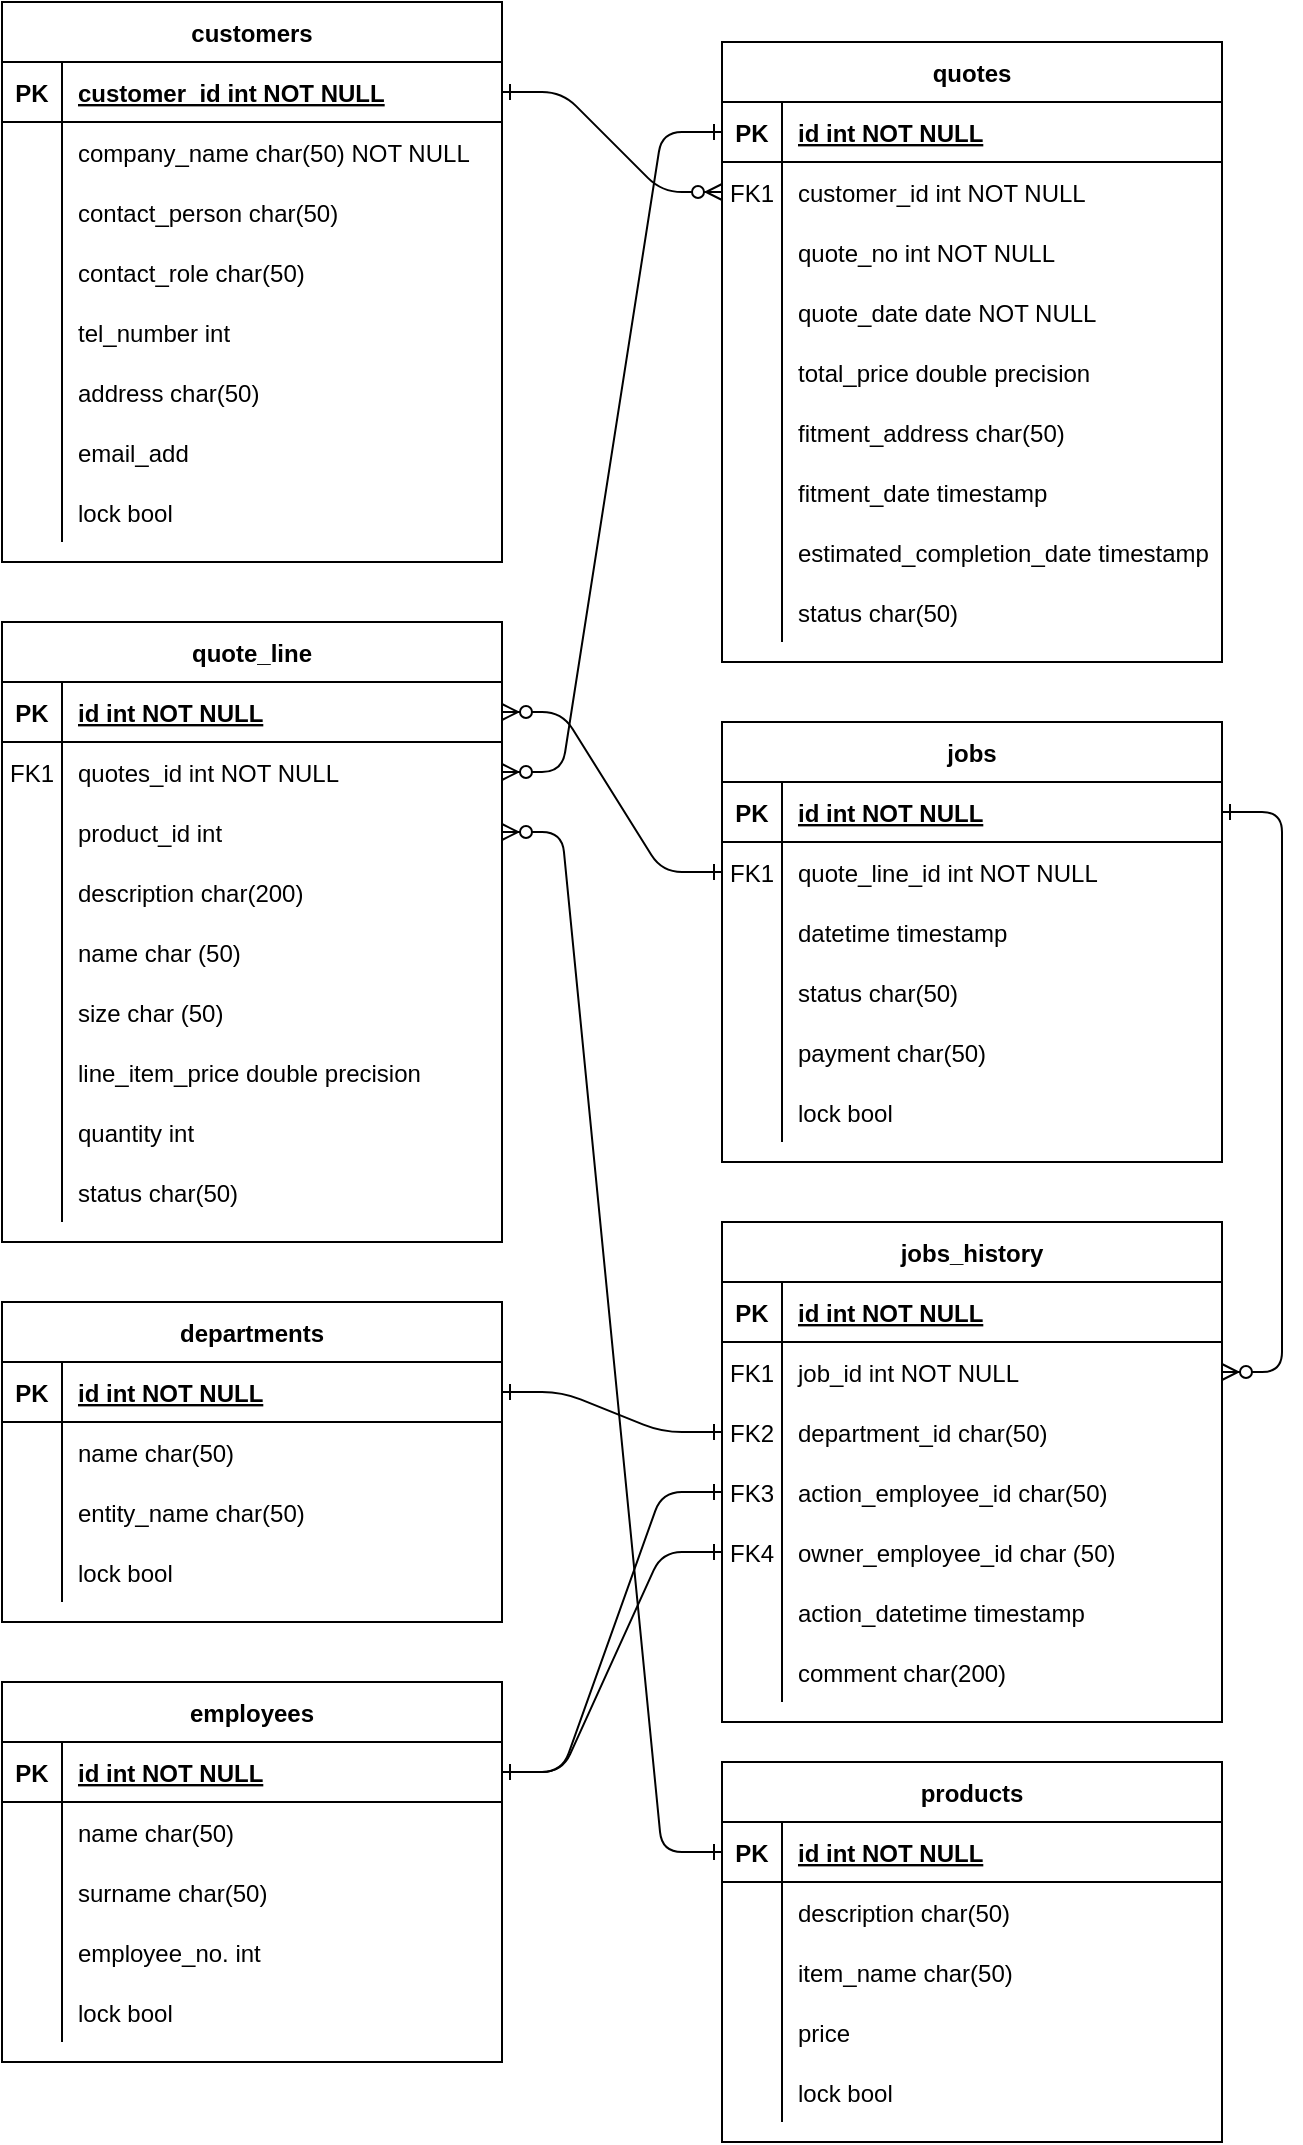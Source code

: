 <mxfile version="20.8.16" type="device"><diagram id="R2lEEEUBdFMjLlhIrx00" name="Page-1"><mxGraphModel dx="1098" dy="640" grid="1" gridSize="10" guides="1" tooltips="1" connect="1" arrows="1" fold="1" page="1" pageScale="1" pageWidth="850" pageHeight="1100" math="0" shadow="0" extFonts="Permanent Marker^https://fonts.googleapis.com/css?family=Permanent+Marker"><root><mxCell id="0"/><mxCell id="1" parent="0"/><mxCell id="C-vyLk0tnHw3VtMMgP7b-1" value="" style="edgeStyle=entityRelationEdgeStyle;endArrow=ERzeroToMany;startArrow=ERone;endFill=1;startFill=0;" parent="1" source="C-vyLk0tnHw3VtMMgP7b-24" target="C-vyLk0tnHw3VtMMgP7b-6" edge="1"><mxGeometry width="100" height="100" relative="1" as="geometry"><mxPoint x="340" y="720" as="sourcePoint"/><mxPoint x="440" y="620" as="targetPoint"/></mxGeometry></mxCell><mxCell id="C-vyLk0tnHw3VtMMgP7b-12" value="" style="edgeStyle=entityRelationEdgeStyle;endArrow=ERzeroToMany;startArrow=ERone;endFill=1;startFill=0;" parent="1" source="C-vyLk0tnHw3VtMMgP7b-3" target="C-vyLk0tnHw3VtMMgP7b-17" edge="1"><mxGeometry width="100" height="100" relative="1" as="geometry"><mxPoint x="400" y="180" as="sourcePoint"/><mxPoint x="460" y="205" as="targetPoint"/></mxGeometry></mxCell><mxCell id="C-vyLk0tnHw3VtMMgP7b-2" value="quotes" style="shape=table;startSize=30;container=1;collapsible=1;childLayout=tableLayout;fixedRows=1;rowLines=0;fontStyle=1;align=center;resizeLast=1;" parent="1" vertex="1"><mxGeometry x="400" y="40" width="250" height="310" as="geometry"/></mxCell><mxCell id="C-vyLk0tnHw3VtMMgP7b-3" value="" style="shape=partialRectangle;collapsible=0;dropTarget=0;pointerEvents=0;fillColor=none;points=[[0,0.5],[1,0.5]];portConstraint=eastwest;top=0;left=0;right=0;bottom=1;" parent="C-vyLk0tnHw3VtMMgP7b-2" vertex="1"><mxGeometry y="30" width="250" height="30" as="geometry"/></mxCell><mxCell id="C-vyLk0tnHw3VtMMgP7b-4" value="PK" style="shape=partialRectangle;overflow=hidden;connectable=0;fillColor=none;top=0;left=0;bottom=0;right=0;fontStyle=1;" parent="C-vyLk0tnHw3VtMMgP7b-3" vertex="1"><mxGeometry width="30" height="30" as="geometry"><mxRectangle width="30" height="30" as="alternateBounds"/></mxGeometry></mxCell><mxCell id="C-vyLk0tnHw3VtMMgP7b-5" value="id int NOT NULL " style="shape=partialRectangle;overflow=hidden;connectable=0;fillColor=none;top=0;left=0;bottom=0;right=0;align=left;spacingLeft=6;fontStyle=5;" parent="C-vyLk0tnHw3VtMMgP7b-3" vertex="1"><mxGeometry x="30" width="220" height="30" as="geometry"><mxRectangle width="220" height="30" as="alternateBounds"/></mxGeometry></mxCell><mxCell id="C-vyLk0tnHw3VtMMgP7b-6" value="" style="shape=partialRectangle;collapsible=0;dropTarget=0;pointerEvents=0;fillColor=none;points=[[0,0.5],[1,0.5]];portConstraint=eastwest;top=0;left=0;right=0;bottom=0;" parent="C-vyLk0tnHw3VtMMgP7b-2" vertex="1"><mxGeometry y="60" width="250" height="30" as="geometry"/></mxCell><mxCell id="C-vyLk0tnHw3VtMMgP7b-7" value="FK1" style="shape=partialRectangle;overflow=hidden;connectable=0;fillColor=none;top=0;left=0;bottom=0;right=0;" parent="C-vyLk0tnHw3VtMMgP7b-6" vertex="1"><mxGeometry width="30" height="30" as="geometry"><mxRectangle width="30" height="30" as="alternateBounds"/></mxGeometry></mxCell><mxCell id="C-vyLk0tnHw3VtMMgP7b-8" value="customer_id int NOT NULL" style="shape=partialRectangle;overflow=hidden;connectable=0;fillColor=none;top=0;left=0;bottom=0;right=0;align=left;spacingLeft=6;" parent="C-vyLk0tnHw3VtMMgP7b-6" vertex="1"><mxGeometry x="30" width="220" height="30" as="geometry"><mxRectangle width="220" height="30" as="alternateBounds"/></mxGeometry></mxCell><mxCell id="jFoM1Kp_T9o5FJeB5pOE-1" style="shape=partialRectangle;collapsible=0;dropTarget=0;pointerEvents=0;fillColor=none;points=[[0,0.5],[1,0.5]];portConstraint=eastwest;top=0;left=0;right=0;bottom=0;" parent="C-vyLk0tnHw3VtMMgP7b-2" vertex="1"><mxGeometry y="90" width="250" height="30" as="geometry"/></mxCell><mxCell id="jFoM1Kp_T9o5FJeB5pOE-2" style="shape=partialRectangle;overflow=hidden;connectable=0;fillColor=none;top=0;left=0;bottom=0;right=0;" parent="jFoM1Kp_T9o5FJeB5pOE-1" vertex="1"><mxGeometry width="30" height="30" as="geometry"><mxRectangle width="30" height="30" as="alternateBounds"/></mxGeometry></mxCell><mxCell id="jFoM1Kp_T9o5FJeB5pOE-3" value="quote_no int NOT NULL" style="shape=partialRectangle;overflow=hidden;connectable=0;fillColor=none;top=0;left=0;bottom=0;right=0;align=left;spacingLeft=6;" parent="jFoM1Kp_T9o5FJeB5pOE-1" vertex="1"><mxGeometry x="30" width="220" height="30" as="geometry"><mxRectangle width="220" height="30" as="alternateBounds"/></mxGeometry></mxCell><mxCell id="C-vyLk0tnHw3VtMMgP7b-9" value="" style="shape=partialRectangle;collapsible=0;dropTarget=0;pointerEvents=0;fillColor=none;points=[[0,0.5],[1,0.5]];portConstraint=eastwest;top=0;left=0;right=0;bottom=0;" parent="C-vyLk0tnHw3VtMMgP7b-2" vertex="1"><mxGeometry y="120" width="250" height="30" as="geometry"/></mxCell><mxCell id="C-vyLk0tnHw3VtMMgP7b-10" value="" style="shape=partialRectangle;overflow=hidden;connectable=0;fillColor=none;top=0;left=0;bottom=0;right=0;" parent="C-vyLk0tnHw3VtMMgP7b-9" vertex="1"><mxGeometry width="30" height="30" as="geometry"><mxRectangle width="30" height="30" as="alternateBounds"/></mxGeometry></mxCell><mxCell id="C-vyLk0tnHw3VtMMgP7b-11" value="quote_date date NOT NULL" style="shape=partialRectangle;overflow=hidden;connectable=0;fillColor=none;top=0;left=0;bottom=0;right=0;align=left;spacingLeft=6;" parent="C-vyLk0tnHw3VtMMgP7b-9" vertex="1"><mxGeometry x="30" width="220" height="30" as="geometry"><mxRectangle width="220" height="30" as="alternateBounds"/></mxGeometry></mxCell><mxCell id="3TmfsBBcvM5YdhhJlk3C-30" style="shape=partialRectangle;collapsible=0;dropTarget=0;pointerEvents=0;fillColor=none;points=[[0,0.5],[1,0.5]];portConstraint=eastwest;top=0;left=0;right=0;bottom=0;" parent="C-vyLk0tnHw3VtMMgP7b-2" vertex="1"><mxGeometry y="150" width="250" height="30" as="geometry"/></mxCell><mxCell id="3TmfsBBcvM5YdhhJlk3C-31" style="shape=partialRectangle;overflow=hidden;connectable=0;fillColor=none;top=0;left=0;bottom=0;right=0;" parent="3TmfsBBcvM5YdhhJlk3C-30" vertex="1"><mxGeometry width="30" height="30" as="geometry"><mxRectangle width="30" height="30" as="alternateBounds"/></mxGeometry></mxCell><mxCell id="3TmfsBBcvM5YdhhJlk3C-32" value="total_price double precision" style="shape=partialRectangle;overflow=hidden;connectable=0;fillColor=none;top=0;left=0;bottom=0;right=0;align=left;spacingLeft=6;" parent="3TmfsBBcvM5YdhhJlk3C-30" vertex="1"><mxGeometry x="30" width="220" height="30" as="geometry"><mxRectangle width="220" height="30" as="alternateBounds"/></mxGeometry></mxCell><mxCell id="FB1OPEg1ZuD9AnKeBbba-17" style="shape=partialRectangle;collapsible=0;dropTarget=0;pointerEvents=0;fillColor=none;points=[[0,0.5],[1,0.5]];portConstraint=eastwest;top=0;left=0;right=0;bottom=0;" parent="C-vyLk0tnHw3VtMMgP7b-2" vertex="1"><mxGeometry y="180" width="250" height="30" as="geometry"/></mxCell><mxCell id="FB1OPEg1ZuD9AnKeBbba-18" style="shape=partialRectangle;overflow=hidden;connectable=0;fillColor=none;top=0;left=0;bottom=0;right=0;" parent="FB1OPEg1ZuD9AnKeBbba-17" vertex="1"><mxGeometry width="30" height="30" as="geometry"><mxRectangle width="30" height="30" as="alternateBounds"/></mxGeometry></mxCell><mxCell id="FB1OPEg1ZuD9AnKeBbba-19" value="fitment_address char(50)" style="shape=partialRectangle;overflow=hidden;connectable=0;fillColor=none;top=0;left=0;bottom=0;right=0;align=left;spacingLeft=6;" parent="FB1OPEg1ZuD9AnKeBbba-17" vertex="1"><mxGeometry x="30" width="220" height="30" as="geometry"><mxRectangle width="220" height="30" as="alternateBounds"/></mxGeometry></mxCell><mxCell id="7Ay6dKPP_uWzEnjEHkC3-14" style="shape=partialRectangle;collapsible=0;dropTarget=0;pointerEvents=0;fillColor=none;points=[[0,0.5],[1,0.5]];portConstraint=eastwest;top=0;left=0;right=0;bottom=0;" vertex="1" parent="C-vyLk0tnHw3VtMMgP7b-2"><mxGeometry y="210" width="250" height="30" as="geometry"/></mxCell><mxCell id="7Ay6dKPP_uWzEnjEHkC3-15" style="shape=partialRectangle;overflow=hidden;connectable=0;fillColor=none;top=0;left=0;bottom=0;right=0;" vertex="1" parent="7Ay6dKPP_uWzEnjEHkC3-14"><mxGeometry width="30" height="30" as="geometry"><mxRectangle width="30" height="30" as="alternateBounds"/></mxGeometry></mxCell><mxCell id="7Ay6dKPP_uWzEnjEHkC3-16" style="shape=partialRectangle;overflow=hidden;connectable=0;fillColor=none;top=0;left=0;bottom=0;right=0;align=left;spacingLeft=6;" vertex="1" parent="7Ay6dKPP_uWzEnjEHkC3-14"><mxGeometry x="30" width="220" height="30" as="geometry"><mxRectangle width="220" height="30" as="alternateBounds"/></mxGeometry></mxCell><mxCell id="FB1OPEg1ZuD9AnKeBbba-23" style="shape=partialRectangle;collapsible=0;dropTarget=0;pointerEvents=0;fillColor=none;points=[[0,0.5],[1,0.5]];portConstraint=eastwest;top=0;left=0;right=0;bottom=0;" parent="C-vyLk0tnHw3VtMMgP7b-2" vertex="1"><mxGeometry y="240" width="250" height="30" as="geometry"/></mxCell><mxCell id="FB1OPEg1ZuD9AnKeBbba-24" style="shape=partialRectangle;overflow=hidden;connectable=0;fillColor=none;top=0;left=0;bottom=0;right=0;" parent="FB1OPEg1ZuD9AnKeBbba-23" vertex="1"><mxGeometry width="30" height="30" as="geometry"><mxRectangle width="30" height="30" as="alternateBounds"/></mxGeometry></mxCell><mxCell id="FB1OPEg1ZuD9AnKeBbba-25" value="estimated_completion_date timestamp" style="shape=partialRectangle;overflow=hidden;connectable=0;fillColor=none;top=0;left=0;bottom=0;right=0;align=left;spacingLeft=6;" parent="FB1OPEg1ZuD9AnKeBbba-23" vertex="1"><mxGeometry x="30" width="220" height="30" as="geometry"><mxRectangle width="220" height="30" as="alternateBounds"/></mxGeometry></mxCell><mxCell id="3TmfsBBcvM5YdhhJlk3C-33" style="shape=partialRectangle;collapsible=0;dropTarget=0;pointerEvents=0;fillColor=none;points=[[0,0.5],[1,0.5]];portConstraint=eastwest;top=0;left=0;right=0;bottom=0;" parent="C-vyLk0tnHw3VtMMgP7b-2" vertex="1"><mxGeometry y="270" width="250" height="30" as="geometry"/></mxCell><mxCell id="3TmfsBBcvM5YdhhJlk3C-34" style="shape=partialRectangle;overflow=hidden;connectable=0;fillColor=none;top=0;left=0;bottom=0;right=0;" parent="3TmfsBBcvM5YdhhJlk3C-33" vertex="1"><mxGeometry width="30" height="30" as="geometry"><mxRectangle width="30" height="30" as="alternateBounds"/></mxGeometry></mxCell><mxCell id="3TmfsBBcvM5YdhhJlk3C-35" value="status char(50)" style="shape=partialRectangle;overflow=hidden;connectable=0;fillColor=none;top=0;left=0;bottom=0;right=0;align=left;spacingLeft=6;" parent="3TmfsBBcvM5YdhhJlk3C-33" vertex="1"><mxGeometry x="30" width="220" height="30" as="geometry"><mxRectangle width="220" height="30" as="alternateBounds"/></mxGeometry></mxCell><mxCell id="C-vyLk0tnHw3VtMMgP7b-13" value="quote_line" style="shape=table;startSize=30;container=1;collapsible=1;childLayout=tableLayout;fixedRows=1;rowLines=0;fontStyle=1;align=center;resizeLast=1;" parent="1" vertex="1"><mxGeometry x="40" y="330" width="250" height="310" as="geometry"/></mxCell><mxCell id="C-vyLk0tnHw3VtMMgP7b-14" value="" style="shape=partialRectangle;collapsible=0;dropTarget=0;pointerEvents=0;fillColor=none;points=[[0,0.5],[1,0.5]];portConstraint=eastwest;top=0;left=0;right=0;bottom=1;" parent="C-vyLk0tnHw3VtMMgP7b-13" vertex="1"><mxGeometry y="30" width="250" height="30" as="geometry"/></mxCell><mxCell id="C-vyLk0tnHw3VtMMgP7b-15" value="PK" style="shape=partialRectangle;overflow=hidden;connectable=0;fillColor=none;top=0;left=0;bottom=0;right=0;fontStyle=1;" parent="C-vyLk0tnHw3VtMMgP7b-14" vertex="1"><mxGeometry width="30" height="30" as="geometry"><mxRectangle width="30" height="30" as="alternateBounds"/></mxGeometry></mxCell><mxCell id="C-vyLk0tnHw3VtMMgP7b-16" value="id int NOT NULL " style="shape=partialRectangle;overflow=hidden;connectable=0;fillColor=none;top=0;left=0;bottom=0;right=0;align=left;spacingLeft=6;fontStyle=5;" parent="C-vyLk0tnHw3VtMMgP7b-14" vertex="1"><mxGeometry x="30" width="220" height="30" as="geometry"><mxRectangle width="220" height="30" as="alternateBounds"/></mxGeometry></mxCell><mxCell id="C-vyLk0tnHw3VtMMgP7b-17" value="" style="shape=partialRectangle;collapsible=0;dropTarget=0;pointerEvents=0;fillColor=none;points=[[0,0.5],[1,0.5]];portConstraint=eastwest;top=0;left=0;right=0;bottom=0;" parent="C-vyLk0tnHw3VtMMgP7b-13" vertex="1"><mxGeometry y="60" width="250" height="30" as="geometry"/></mxCell><mxCell id="C-vyLk0tnHw3VtMMgP7b-18" value="FK1" style="shape=partialRectangle;overflow=hidden;connectable=0;fillColor=none;top=0;left=0;bottom=0;right=0;" parent="C-vyLk0tnHw3VtMMgP7b-17" vertex="1"><mxGeometry width="30" height="30" as="geometry"><mxRectangle width="30" height="30" as="alternateBounds"/></mxGeometry></mxCell><mxCell id="C-vyLk0tnHw3VtMMgP7b-19" value="quotes_id int NOT NULL" style="shape=partialRectangle;overflow=hidden;connectable=0;fillColor=none;top=0;left=0;bottom=0;right=0;align=left;spacingLeft=6;" parent="C-vyLk0tnHw3VtMMgP7b-17" vertex="1"><mxGeometry x="30" width="220" height="30" as="geometry"><mxRectangle width="220" height="30" as="alternateBounds"/></mxGeometry></mxCell><mxCell id="FB1OPEg1ZuD9AnKeBbba-34" style="shape=partialRectangle;collapsible=0;dropTarget=0;pointerEvents=0;fillColor=none;points=[[0,0.5],[1,0.5]];portConstraint=eastwest;top=0;left=0;right=0;bottom=0;" parent="C-vyLk0tnHw3VtMMgP7b-13" vertex="1"><mxGeometry y="90" width="250" height="30" as="geometry"/></mxCell><mxCell id="FB1OPEg1ZuD9AnKeBbba-35" style="shape=partialRectangle;overflow=hidden;connectable=0;fillColor=none;top=0;left=0;bottom=0;right=0;" parent="FB1OPEg1ZuD9AnKeBbba-34" vertex="1"><mxGeometry width="30" height="30" as="geometry"><mxRectangle width="30" height="30" as="alternateBounds"/></mxGeometry></mxCell><mxCell id="FB1OPEg1ZuD9AnKeBbba-36" value="product_id int" style="shape=partialRectangle;overflow=hidden;connectable=0;fillColor=none;top=0;left=0;bottom=0;right=0;align=left;spacingLeft=6;" parent="FB1OPEg1ZuD9AnKeBbba-34" vertex="1"><mxGeometry x="30" width="220" height="30" as="geometry"><mxRectangle width="220" height="30" as="alternateBounds"/></mxGeometry></mxCell><mxCell id="C-vyLk0tnHw3VtMMgP7b-20" value="" style="shape=partialRectangle;collapsible=0;dropTarget=0;pointerEvents=0;fillColor=none;points=[[0,0.5],[1,0.5]];portConstraint=eastwest;top=0;left=0;right=0;bottom=0;" parent="C-vyLk0tnHw3VtMMgP7b-13" vertex="1"><mxGeometry y="120" width="250" height="30" as="geometry"/></mxCell><mxCell id="C-vyLk0tnHw3VtMMgP7b-21" value="" style="shape=partialRectangle;overflow=hidden;connectable=0;fillColor=none;top=0;left=0;bottom=0;right=0;" parent="C-vyLk0tnHw3VtMMgP7b-20" vertex="1"><mxGeometry width="30" height="30" as="geometry"><mxRectangle width="30" height="30" as="alternateBounds"/></mxGeometry></mxCell><mxCell id="C-vyLk0tnHw3VtMMgP7b-22" value="description char(200)" style="shape=partialRectangle;overflow=hidden;connectable=0;fillColor=none;top=0;left=0;bottom=0;right=0;align=left;spacingLeft=6;" parent="C-vyLk0tnHw3VtMMgP7b-20" vertex="1"><mxGeometry x="30" width="220" height="30" as="geometry"><mxRectangle width="220" height="30" as="alternateBounds"/></mxGeometry></mxCell><mxCell id="sXZGP4VxwCqQMfTTvOOL-1" style="shape=partialRectangle;collapsible=0;dropTarget=0;pointerEvents=0;fillColor=none;points=[[0,0.5],[1,0.5]];portConstraint=eastwest;top=0;left=0;right=0;bottom=0;" parent="C-vyLk0tnHw3VtMMgP7b-13" vertex="1"><mxGeometry y="150" width="250" height="30" as="geometry"/></mxCell><mxCell id="sXZGP4VxwCqQMfTTvOOL-2" style="shape=partialRectangle;overflow=hidden;connectable=0;fillColor=none;top=0;left=0;bottom=0;right=0;" parent="sXZGP4VxwCqQMfTTvOOL-1" vertex="1"><mxGeometry width="30" height="30" as="geometry"><mxRectangle width="30" height="30" as="alternateBounds"/></mxGeometry></mxCell><mxCell id="sXZGP4VxwCqQMfTTvOOL-3" value="name char (50)" style="shape=partialRectangle;overflow=hidden;connectable=0;fillColor=none;top=0;left=0;bottom=0;right=0;align=left;spacingLeft=6;" parent="sXZGP4VxwCqQMfTTvOOL-1" vertex="1"><mxGeometry x="30" width="220" height="30" as="geometry"><mxRectangle width="220" height="30" as="alternateBounds"/></mxGeometry></mxCell><mxCell id="sXZGP4VxwCqQMfTTvOOL-4" style="shape=partialRectangle;collapsible=0;dropTarget=0;pointerEvents=0;fillColor=none;points=[[0,0.5],[1,0.5]];portConstraint=eastwest;top=0;left=0;right=0;bottom=0;" parent="C-vyLk0tnHw3VtMMgP7b-13" vertex="1"><mxGeometry y="180" width="250" height="30" as="geometry"/></mxCell><mxCell id="sXZGP4VxwCqQMfTTvOOL-5" style="shape=partialRectangle;overflow=hidden;connectable=0;fillColor=none;top=0;left=0;bottom=0;right=0;" parent="sXZGP4VxwCqQMfTTvOOL-4" vertex="1"><mxGeometry width="30" height="30" as="geometry"><mxRectangle width="30" height="30" as="alternateBounds"/></mxGeometry></mxCell><mxCell id="sXZGP4VxwCqQMfTTvOOL-6" value="size char (50)" style="shape=partialRectangle;overflow=hidden;connectable=0;fillColor=none;top=0;left=0;bottom=0;right=0;align=left;spacingLeft=6;" parent="sXZGP4VxwCqQMfTTvOOL-4" vertex="1"><mxGeometry x="30" width="220" height="30" as="geometry"><mxRectangle width="220" height="30" as="alternateBounds"/></mxGeometry></mxCell><mxCell id="3TmfsBBcvM5YdhhJlk3C-36" style="shape=partialRectangle;collapsible=0;dropTarget=0;pointerEvents=0;fillColor=none;points=[[0,0.5],[1,0.5]];portConstraint=eastwest;top=0;left=0;right=0;bottom=0;" parent="C-vyLk0tnHw3VtMMgP7b-13" vertex="1"><mxGeometry y="210" width="250" height="30" as="geometry"/></mxCell><mxCell id="3TmfsBBcvM5YdhhJlk3C-37" style="shape=partialRectangle;overflow=hidden;connectable=0;fillColor=none;top=0;left=0;bottom=0;right=0;" parent="3TmfsBBcvM5YdhhJlk3C-36" vertex="1"><mxGeometry width="30" height="30" as="geometry"><mxRectangle width="30" height="30" as="alternateBounds"/></mxGeometry></mxCell><mxCell id="3TmfsBBcvM5YdhhJlk3C-38" value="line_item_price double precision" style="shape=partialRectangle;overflow=hidden;connectable=0;fillColor=none;top=0;left=0;bottom=0;right=0;align=left;spacingLeft=6;" parent="3TmfsBBcvM5YdhhJlk3C-36" vertex="1"><mxGeometry x="30" width="220" height="30" as="geometry"><mxRectangle width="220" height="30" as="alternateBounds"/></mxGeometry></mxCell><mxCell id="3TmfsBBcvM5YdhhJlk3C-39" style="shape=partialRectangle;collapsible=0;dropTarget=0;pointerEvents=0;fillColor=none;points=[[0,0.5],[1,0.5]];portConstraint=eastwest;top=0;left=0;right=0;bottom=0;" parent="C-vyLk0tnHw3VtMMgP7b-13" vertex="1"><mxGeometry y="240" width="250" height="30" as="geometry"/></mxCell><mxCell id="3TmfsBBcvM5YdhhJlk3C-40" style="shape=partialRectangle;overflow=hidden;connectable=0;fillColor=none;top=0;left=0;bottom=0;right=0;" parent="3TmfsBBcvM5YdhhJlk3C-39" vertex="1"><mxGeometry width="30" height="30" as="geometry"><mxRectangle width="30" height="30" as="alternateBounds"/></mxGeometry></mxCell><mxCell id="3TmfsBBcvM5YdhhJlk3C-41" value="quantity int" style="shape=partialRectangle;overflow=hidden;connectable=0;fillColor=none;top=0;left=0;bottom=0;right=0;align=left;spacingLeft=6;" parent="3TmfsBBcvM5YdhhJlk3C-39" vertex="1"><mxGeometry x="30" width="220" height="30" as="geometry"><mxRectangle width="220" height="30" as="alternateBounds"/></mxGeometry></mxCell><mxCell id="3TmfsBBcvM5YdhhJlk3C-42" style="shape=partialRectangle;collapsible=0;dropTarget=0;pointerEvents=0;fillColor=none;points=[[0,0.5],[1,0.5]];portConstraint=eastwest;top=0;left=0;right=0;bottom=0;" parent="C-vyLk0tnHw3VtMMgP7b-13" vertex="1"><mxGeometry y="270" width="250" height="30" as="geometry"/></mxCell><mxCell id="3TmfsBBcvM5YdhhJlk3C-43" style="shape=partialRectangle;overflow=hidden;connectable=0;fillColor=none;top=0;left=0;bottom=0;right=0;" parent="3TmfsBBcvM5YdhhJlk3C-42" vertex="1"><mxGeometry width="30" height="30" as="geometry"><mxRectangle width="30" height="30" as="alternateBounds"/></mxGeometry></mxCell><mxCell id="3TmfsBBcvM5YdhhJlk3C-44" value="status char(50)" style="shape=partialRectangle;overflow=hidden;connectable=0;fillColor=none;top=0;left=0;bottom=0;right=0;align=left;spacingLeft=6;" parent="3TmfsBBcvM5YdhhJlk3C-42" vertex="1"><mxGeometry x="30" width="220" height="30" as="geometry"><mxRectangle width="220" height="30" as="alternateBounds"/></mxGeometry></mxCell><mxCell id="C-vyLk0tnHw3VtMMgP7b-23" value="customers" style="shape=table;startSize=30;container=1;collapsible=1;childLayout=tableLayout;fixedRows=1;rowLines=0;fontStyle=1;align=center;resizeLast=1;" parent="1" vertex="1"><mxGeometry x="40" y="20" width="250" height="280" as="geometry"/></mxCell><mxCell id="C-vyLk0tnHw3VtMMgP7b-24" value="" style="shape=partialRectangle;collapsible=0;dropTarget=0;pointerEvents=0;fillColor=none;points=[[0,0.5],[1,0.5]];portConstraint=eastwest;top=0;left=0;right=0;bottom=1;" parent="C-vyLk0tnHw3VtMMgP7b-23" vertex="1"><mxGeometry y="30" width="250" height="30" as="geometry"/></mxCell><mxCell id="C-vyLk0tnHw3VtMMgP7b-25" value="PK" style="shape=partialRectangle;overflow=hidden;connectable=0;fillColor=none;top=0;left=0;bottom=0;right=0;fontStyle=1;" parent="C-vyLk0tnHw3VtMMgP7b-24" vertex="1"><mxGeometry width="30" height="30" as="geometry"><mxRectangle width="30" height="30" as="alternateBounds"/></mxGeometry></mxCell><mxCell id="C-vyLk0tnHw3VtMMgP7b-26" value="customer_id int NOT NULL " style="shape=partialRectangle;overflow=hidden;connectable=0;fillColor=none;top=0;left=0;bottom=0;right=0;align=left;spacingLeft=6;fontStyle=5;" parent="C-vyLk0tnHw3VtMMgP7b-24" vertex="1"><mxGeometry x="30" width="220" height="30" as="geometry"><mxRectangle width="220" height="30" as="alternateBounds"/></mxGeometry></mxCell><mxCell id="C-vyLk0tnHw3VtMMgP7b-27" value="" style="shape=partialRectangle;collapsible=0;dropTarget=0;pointerEvents=0;fillColor=none;points=[[0,0.5],[1,0.5]];portConstraint=eastwest;top=0;left=0;right=0;bottom=0;" parent="C-vyLk0tnHw3VtMMgP7b-23" vertex="1"><mxGeometry y="60" width="250" height="30" as="geometry"/></mxCell><mxCell id="C-vyLk0tnHw3VtMMgP7b-28" value="" style="shape=partialRectangle;overflow=hidden;connectable=0;fillColor=none;top=0;left=0;bottom=0;right=0;" parent="C-vyLk0tnHw3VtMMgP7b-27" vertex="1"><mxGeometry width="30" height="30" as="geometry"><mxRectangle width="30" height="30" as="alternateBounds"/></mxGeometry></mxCell><mxCell id="C-vyLk0tnHw3VtMMgP7b-29" value="company_name char(50) NOT NULL" style="shape=partialRectangle;overflow=hidden;connectable=0;fillColor=none;top=0;left=0;bottom=0;right=0;align=left;spacingLeft=6;" parent="C-vyLk0tnHw3VtMMgP7b-27" vertex="1"><mxGeometry x="30" width="220" height="30" as="geometry"><mxRectangle width="220" height="30" as="alternateBounds"/></mxGeometry></mxCell><mxCell id="7Ay6dKPP_uWzEnjEHkC3-1" style="shape=partialRectangle;collapsible=0;dropTarget=0;pointerEvents=0;fillColor=none;points=[[0,0.5],[1,0.5]];portConstraint=eastwest;top=0;left=0;right=0;bottom=0;" vertex="1" parent="C-vyLk0tnHw3VtMMgP7b-23"><mxGeometry y="90" width="250" height="30" as="geometry"/></mxCell><mxCell id="7Ay6dKPP_uWzEnjEHkC3-2" style="shape=partialRectangle;overflow=hidden;connectable=0;fillColor=none;top=0;left=0;bottom=0;right=0;" vertex="1" parent="7Ay6dKPP_uWzEnjEHkC3-1"><mxGeometry width="30" height="30" as="geometry"><mxRectangle width="30" height="30" as="alternateBounds"/></mxGeometry></mxCell><mxCell id="7Ay6dKPP_uWzEnjEHkC3-3" value="contact_person char(50)" style="shape=partialRectangle;overflow=hidden;connectable=0;fillColor=none;top=0;left=0;bottom=0;right=0;align=left;spacingLeft=6;" vertex="1" parent="7Ay6dKPP_uWzEnjEHkC3-1"><mxGeometry x="30" width="220" height="30" as="geometry"><mxRectangle width="220" height="30" as="alternateBounds"/></mxGeometry></mxCell><mxCell id="7Ay6dKPP_uWzEnjEHkC3-4" style="shape=partialRectangle;collapsible=0;dropTarget=0;pointerEvents=0;fillColor=none;points=[[0,0.5],[1,0.5]];portConstraint=eastwest;top=0;left=0;right=0;bottom=0;" vertex="1" parent="C-vyLk0tnHw3VtMMgP7b-23"><mxGeometry y="120" width="250" height="30" as="geometry"/></mxCell><mxCell id="7Ay6dKPP_uWzEnjEHkC3-5" style="shape=partialRectangle;overflow=hidden;connectable=0;fillColor=none;top=0;left=0;bottom=0;right=0;" vertex="1" parent="7Ay6dKPP_uWzEnjEHkC3-4"><mxGeometry width="30" height="30" as="geometry"><mxRectangle width="30" height="30" as="alternateBounds"/></mxGeometry></mxCell><mxCell id="7Ay6dKPP_uWzEnjEHkC3-6" value="contact_role char(50)" style="shape=partialRectangle;overflow=hidden;connectable=0;fillColor=none;top=0;left=0;bottom=0;right=0;align=left;spacingLeft=6;" vertex="1" parent="7Ay6dKPP_uWzEnjEHkC3-4"><mxGeometry x="30" width="220" height="30" as="geometry"><mxRectangle width="220" height="30" as="alternateBounds"/></mxGeometry></mxCell><mxCell id="3TmfsBBcvM5YdhhJlk3C-21" style="shape=partialRectangle;collapsible=0;dropTarget=0;pointerEvents=0;fillColor=none;points=[[0,0.5],[1,0.5]];portConstraint=eastwest;top=0;left=0;right=0;bottom=0;" parent="C-vyLk0tnHw3VtMMgP7b-23" vertex="1"><mxGeometry y="150" width="250" height="30" as="geometry"/></mxCell><mxCell id="3TmfsBBcvM5YdhhJlk3C-22" style="shape=partialRectangle;overflow=hidden;connectable=0;fillColor=none;top=0;left=0;bottom=0;right=0;" parent="3TmfsBBcvM5YdhhJlk3C-21" vertex="1"><mxGeometry width="30" height="30" as="geometry"><mxRectangle width="30" height="30" as="alternateBounds"/></mxGeometry></mxCell><mxCell id="3TmfsBBcvM5YdhhJlk3C-23" value="tel_number int " style="shape=partialRectangle;overflow=hidden;connectable=0;fillColor=none;top=0;left=0;bottom=0;right=0;align=left;spacingLeft=6;" parent="3TmfsBBcvM5YdhhJlk3C-21" vertex="1"><mxGeometry x="30" width="220" height="30" as="geometry"><mxRectangle width="220" height="30" as="alternateBounds"/></mxGeometry></mxCell><mxCell id="3TmfsBBcvM5YdhhJlk3C-24" style="shape=partialRectangle;collapsible=0;dropTarget=0;pointerEvents=0;fillColor=none;points=[[0,0.5],[1,0.5]];portConstraint=eastwest;top=0;left=0;right=0;bottom=0;" parent="C-vyLk0tnHw3VtMMgP7b-23" vertex="1"><mxGeometry y="180" width="250" height="30" as="geometry"/></mxCell><mxCell id="3TmfsBBcvM5YdhhJlk3C-25" style="shape=partialRectangle;overflow=hidden;connectable=0;fillColor=none;top=0;left=0;bottom=0;right=0;" parent="3TmfsBBcvM5YdhhJlk3C-24" vertex="1"><mxGeometry width="30" height="30" as="geometry"><mxRectangle width="30" height="30" as="alternateBounds"/></mxGeometry></mxCell><mxCell id="3TmfsBBcvM5YdhhJlk3C-26" value="address char(50)" style="shape=partialRectangle;overflow=hidden;connectable=0;fillColor=none;top=0;left=0;bottom=0;right=0;align=left;spacingLeft=6;" parent="3TmfsBBcvM5YdhhJlk3C-24" vertex="1"><mxGeometry x="30" width="220" height="30" as="geometry"><mxRectangle width="220" height="30" as="alternateBounds"/></mxGeometry></mxCell><mxCell id="3TmfsBBcvM5YdhhJlk3C-27" style="shape=partialRectangle;collapsible=0;dropTarget=0;pointerEvents=0;fillColor=none;points=[[0,0.5],[1,0.5]];portConstraint=eastwest;top=0;left=0;right=0;bottom=0;" parent="C-vyLk0tnHw3VtMMgP7b-23" vertex="1"><mxGeometry y="210" width="250" height="30" as="geometry"/></mxCell><mxCell id="3TmfsBBcvM5YdhhJlk3C-28" style="shape=partialRectangle;overflow=hidden;connectable=0;fillColor=none;top=0;left=0;bottom=0;right=0;" parent="3TmfsBBcvM5YdhhJlk3C-27" vertex="1"><mxGeometry width="30" height="30" as="geometry"><mxRectangle width="30" height="30" as="alternateBounds"/></mxGeometry></mxCell><mxCell id="3TmfsBBcvM5YdhhJlk3C-29" value="email_add" style="shape=partialRectangle;overflow=hidden;connectable=0;fillColor=none;top=0;left=0;bottom=0;right=0;align=left;spacingLeft=6;" parent="3TmfsBBcvM5YdhhJlk3C-27" vertex="1"><mxGeometry x="30" width="220" height="30" as="geometry"><mxRectangle width="220" height="30" as="alternateBounds"/></mxGeometry></mxCell><mxCell id="1XkcZois5Ievd6IAJ_b_-1" style="shape=partialRectangle;collapsible=0;dropTarget=0;pointerEvents=0;fillColor=none;points=[[0,0.5],[1,0.5]];portConstraint=eastwest;top=0;left=0;right=0;bottom=0;" parent="C-vyLk0tnHw3VtMMgP7b-23" vertex="1"><mxGeometry y="240" width="250" height="30" as="geometry"/></mxCell><mxCell id="1XkcZois5Ievd6IAJ_b_-2" style="shape=partialRectangle;overflow=hidden;connectable=0;fillColor=none;top=0;left=0;bottom=0;right=0;" parent="1XkcZois5Ievd6IAJ_b_-1" vertex="1"><mxGeometry width="30" height="30" as="geometry"><mxRectangle width="30" height="30" as="alternateBounds"/></mxGeometry></mxCell><mxCell id="1XkcZois5Ievd6IAJ_b_-3" value="lock bool" style="shape=partialRectangle;overflow=hidden;connectable=0;fillColor=none;top=0;left=0;bottom=0;right=0;align=left;spacingLeft=6;" parent="1XkcZois5Ievd6IAJ_b_-1" vertex="1"><mxGeometry x="30" width="220" height="30" as="geometry"><mxRectangle width="220" height="30" as="alternateBounds"/></mxGeometry></mxCell><mxCell id="3TmfsBBcvM5YdhhJlk3C-1" value="jobs" style="shape=table;startSize=30;container=1;collapsible=1;childLayout=tableLayout;fixedRows=1;rowLines=0;fontStyle=1;align=center;resizeLast=1;" parent="1" vertex="1"><mxGeometry x="400" y="380" width="250" height="220" as="geometry"/></mxCell><mxCell id="3TmfsBBcvM5YdhhJlk3C-2" value="" style="shape=partialRectangle;collapsible=0;dropTarget=0;pointerEvents=0;fillColor=none;points=[[0,0.5],[1,0.5]];portConstraint=eastwest;top=0;left=0;right=0;bottom=1;" parent="3TmfsBBcvM5YdhhJlk3C-1" vertex="1"><mxGeometry y="30" width="250" height="30" as="geometry"/></mxCell><mxCell id="3TmfsBBcvM5YdhhJlk3C-3" value="PK" style="shape=partialRectangle;overflow=hidden;connectable=0;fillColor=none;top=0;left=0;bottom=0;right=0;fontStyle=1;" parent="3TmfsBBcvM5YdhhJlk3C-2" vertex="1"><mxGeometry width="30" height="30" as="geometry"><mxRectangle width="30" height="30" as="alternateBounds"/></mxGeometry></mxCell><mxCell id="3TmfsBBcvM5YdhhJlk3C-4" value="id int NOT NULL " style="shape=partialRectangle;overflow=hidden;connectable=0;fillColor=none;top=0;left=0;bottom=0;right=0;align=left;spacingLeft=6;fontStyle=5;" parent="3TmfsBBcvM5YdhhJlk3C-2" vertex="1"><mxGeometry x="30" width="220" height="30" as="geometry"><mxRectangle width="220" height="30" as="alternateBounds"/></mxGeometry></mxCell><mxCell id="3TmfsBBcvM5YdhhJlk3C-5" value="" style="shape=partialRectangle;collapsible=0;dropTarget=0;pointerEvents=0;fillColor=none;points=[[0,0.5],[1,0.5]];portConstraint=eastwest;top=0;left=0;right=0;bottom=0;" parent="3TmfsBBcvM5YdhhJlk3C-1" vertex="1"><mxGeometry y="60" width="250" height="30" as="geometry"/></mxCell><mxCell id="3TmfsBBcvM5YdhhJlk3C-6" value="FK1" style="shape=partialRectangle;overflow=hidden;connectable=0;fillColor=none;top=0;left=0;bottom=0;right=0;" parent="3TmfsBBcvM5YdhhJlk3C-5" vertex="1"><mxGeometry width="30" height="30" as="geometry"><mxRectangle width="30" height="30" as="alternateBounds"/></mxGeometry></mxCell><mxCell id="3TmfsBBcvM5YdhhJlk3C-7" value="quote_line_id int NOT NULL" style="shape=partialRectangle;overflow=hidden;connectable=0;fillColor=none;top=0;left=0;bottom=0;right=0;align=left;spacingLeft=6;" parent="3TmfsBBcvM5YdhhJlk3C-5" vertex="1"><mxGeometry x="30" width="220" height="30" as="geometry"><mxRectangle width="220" height="30" as="alternateBounds"/></mxGeometry></mxCell><mxCell id="3TmfsBBcvM5YdhhJlk3C-46" style="shape=partialRectangle;collapsible=0;dropTarget=0;pointerEvents=0;fillColor=none;points=[[0,0.5],[1,0.5]];portConstraint=eastwest;top=0;left=0;right=0;bottom=0;" parent="3TmfsBBcvM5YdhhJlk3C-1" vertex="1"><mxGeometry y="90" width="250" height="30" as="geometry"/></mxCell><mxCell id="3TmfsBBcvM5YdhhJlk3C-47" value="" style="shape=partialRectangle;overflow=hidden;connectable=0;fillColor=none;top=0;left=0;bottom=0;right=0;" parent="3TmfsBBcvM5YdhhJlk3C-46" vertex="1"><mxGeometry width="30" height="30" as="geometry"><mxRectangle width="30" height="30" as="alternateBounds"/></mxGeometry></mxCell><mxCell id="3TmfsBBcvM5YdhhJlk3C-48" value="datetime timestamp" style="shape=partialRectangle;overflow=hidden;connectable=0;fillColor=none;top=0;left=0;bottom=0;right=0;align=left;spacingLeft=6;" parent="3TmfsBBcvM5YdhhJlk3C-46" vertex="1"><mxGeometry x="30" width="220" height="30" as="geometry"><mxRectangle width="220" height="30" as="alternateBounds"/></mxGeometry></mxCell><mxCell id="3TmfsBBcvM5YdhhJlk3C-8" value="" style="shape=partialRectangle;collapsible=0;dropTarget=0;pointerEvents=0;fillColor=none;points=[[0,0.5],[1,0.5]];portConstraint=eastwest;top=0;left=0;right=0;bottom=0;" parent="3TmfsBBcvM5YdhhJlk3C-1" vertex="1"><mxGeometry y="120" width="250" height="30" as="geometry"/></mxCell><mxCell id="3TmfsBBcvM5YdhhJlk3C-9" value="" style="shape=partialRectangle;overflow=hidden;connectable=0;fillColor=none;top=0;left=0;bottom=0;right=0;" parent="3TmfsBBcvM5YdhhJlk3C-8" vertex="1"><mxGeometry width="30" height="30" as="geometry"><mxRectangle width="30" height="30" as="alternateBounds"/></mxGeometry></mxCell><mxCell id="3TmfsBBcvM5YdhhJlk3C-10" value="status char(50)" style="shape=partialRectangle;overflow=hidden;connectable=0;fillColor=none;top=0;left=0;bottom=0;right=0;align=left;spacingLeft=6;" parent="3TmfsBBcvM5YdhhJlk3C-8" vertex="1"><mxGeometry x="30" width="220" height="30" as="geometry"><mxRectangle width="220" height="30" as="alternateBounds"/></mxGeometry></mxCell><mxCell id="FB1OPEg1ZuD9AnKeBbba-31" style="shape=partialRectangle;collapsible=0;dropTarget=0;pointerEvents=0;fillColor=none;points=[[0,0.5],[1,0.5]];portConstraint=eastwest;top=0;left=0;right=0;bottom=0;" parent="3TmfsBBcvM5YdhhJlk3C-1" vertex="1"><mxGeometry y="150" width="250" height="30" as="geometry"/></mxCell><mxCell id="FB1OPEg1ZuD9AnKeBbba-32" style="shape=partialRectangle;overflow=hidden;connectable=0;fillColor=none;top=0;left=0;bottom=0;right=0;" parent="FB1OPEg1ZuD9AnKeBbba-31" vertex="1"><mxGeometry width="30" height="30" as="geometry"><mxRectangle width="30" height="30" as="alternateBounds"/></mxGeometry></mxCell><mxCell id="FB1OPEg1ZuD9AnKeBbba-33" value="payment char(50)" style="shape=partialRectangle;overflow=hidden;connectable=0;fillColor=none;top=0;left=0;bottom=0;right=0;align=left;spacingLeft=6;" parent="FB1OPEg1ZuD9AnKeBbba-31" vertex="1"><mxGeometry x="30" width="220" height="30" as="geometry"><mxRectangle width="220" height="30" as="alternateBounds"/></mxGeometry></mxCell><mxCell id="r1KeSTIXt58xLECUnFlx-1" style="shape=partialRectangle;collapsible=0;dropTarget=0;pointerEvents=0;fillColor=none;points=[[0,0.5],[1,0.5]];portConstraint=eastwest;top=0;left=0;right=0;bottom=0;" parent="3TmfsBBcvM5YdhhJlk3C-1" vertex="1"><mxGeometry y="180" width="250" height="30" as="geometry"/></mxCell><mxCell id="r1KeSTIXt58xLECUnFlx-2" style="shape=partialRectangle;overflow=hidden;connectable=0;fillColor=none;top=0;left=0;bottom=0;right=0;" parent="r1KeSTIXt58xLECUnFlx-1" vertex="1"><mxGeometry width="30" height="30" as="geometry"><mxRectangle width="30" height="30" as="alternateBounds"/></mxGeometry></mxCell><mxCell id="r1KeSTIXt58xLECUnFlx-3" value="lock bool" style="shape=partialRectangle;overflow=hidden;connectable=0;fillColor=none;top=0;left=0;bottom=0;right=0;align=left;spacingLeft=6;" parent="r1KeSTIXt58xLECUnFlx-1" vertex="1"><mxGeometry x="30" width="220" height="30" as="geometry"><mxRectangle width="220" height="30" as="alternateBounds"/></mxGeometry></mxCell><mxCell id="3TmfsBBcvM5YdhhJlk3C-11" value="employees" style="shape=table;startSize=30;container=1;collapsible=1;childLayout=tableLayout;fixedRows=1;rowLines=0;fontStyle=1;align=center;resizeLast=1;" parent="1" vertex="1"><mxGeometry x="40" y="860" width="250" height="190" as="geometry"/></mxCell><mxCell id="3TmfsBBcvM5YdhhJlk3C-12" value="" style="shape=partialRectangle;collapsible=0;dropTarget=0;pointerEvents=0;fillColor=none;points=[[0,0.5],[1,0.5]];portConstraint=eastwest;top=0;left=0;right=0;bottom=1;" parent="3TmfsBBcvM5YdhhJlk3C-11" vertex="1"><mxGeometry y="30" width="250" height="30" as="geometry"/></mxCell><mxCell id="3TmfsBBcvM5YdhhJlk3C-13" value="PK" style="shape=partialRectangle;overflow=hidden;connectable=0;fillColor=none;top=0;left=0;bottom=0;right=0;fontStyle=1;" parent="3TmfsBBcvM5YdhhJlk3C-12" vertex="1"><mxGeometry width="30" height="30" as="geometry"><mxRectangle width="30" height="30" as="alternateBounds"/></mxGeometry></mxCell><mxCell id="3TmfsBBcvM5YdhhJlk3C-14" value="id int NOT NULL " style="shape=partialRectangle;overflow=hidden;connectable=0;fillColor=none;top=0;left=0;bottom=0;right=0;align=left;spacingLeft=6;fontStyle=5;" parent="3TmfsBBcvM5YdhhJlk3C-12" vertex="1"><mxGeometry x="30" width="220" height="30" as="geometry"><mxRectangle width="220" height="30" as="alternateBounds"/></mxGeometry></mxCell><mxCell id="3TmfsBBcvM5YdhhJlk3C-15" value="" style="shape=partialRectangle;collapsible=0;dropTarget=0;pointerEvents=0;fillColor=none;points=[[0,0.5],[1,0.5]];portConstraint=eastwest;top=0;left=0;right=0;bottom=0;" parent="3TmfsBBcvM5YdhhJlk3C-11" vertex="1"><mxGeometry y="60" width="250" height="30" as="geometry"/></mxCell><mxCell id="3TmfsBBcvM5YdhhJlk3C-16" value="" style="shape=partialRectangle;overflow=hidden;connectable=0;fillColor=none;top=0;left=0;bottom=0;right=0;" parent="3TmfsBBcvM5YdhhJlk3C-15" vertex="1"><mxGeometry width="30" height="30" as="geometry"><mxRectangle width="30" height="30" as="alternateBounds"/></mxGeometry></mxCell><mxCell id="3TmfsBBcvM5YdhhJlk3C-17" value="name char(50)" style="shape=partialRectangle;overflow=hidden;connectable=0;fillColor=none;top=0;left=0;bottom=0;right=0;align=left;spacingLeft=6;" parent="3TmfsBBcvM5YdhhJlk3C-15" vertex="1"><mxGeometry x="30" width="220" height="30" as="geometry"><mxRectangle width="220" height="30" as="alternateBounds"/></mxGeometry></mxCell><mxCell id="TLNg2DmO8_JcaaBGRCVR-23" style="shape=partialRectangle;collapsible=0;dropTarget=0;pointerEvents=0;fillColor=none;points=[[0,0.5],[1,0.5]];portConstraint=eastwest;top=0;left=0;right=0;bottom=0;" parent="3TmfsBBcvM5YdhhJlk3C-11" vertex="1"><mxGeometry y="90" width="250" height="30" as="geometry"/></mxCell><mxCell id="TLNg2DmO8_JcaaBGRCVR-24" style="shape=partialRectangle;overflow=hidden;connectable=0;fillColor=none;top=0;left=0;bottom=0;right=0;" parent="TLNg2DmO8_JcaaBGRCVR-23" vertex="1"><mxGeometry width="30" height="30" as="geometry"><mxRectangle width="30" height="30" as="alternateBounds"/></mxGeometry></mxCell><mxCell id="TLNg2DmO8_JcaaBGRCVR-25" value="surname char(50)" style="shape=partialRectangle;overflow=hidden;connectable=0;fillColor=none;top=0;left=0;bottom=0;right=0;align=left;spacingLeft=6;" parent="TLNg2DmO8_JcaaBGRCVR-23" vertex="1"><mxGeometry x="30" width="220" height="30" as="geometry"><mxRectangle width="220" height="30" as="alternateBounds"/></mxGeometry></mxCell><mxCell id="3TmfsBBcvM5YdhhJlk3C-18" value="" style="shape=partialRectangle;collapsible=0;dropTarget=0;pointerEvents=0;fillColor=none;points=[[0,0.5],[1,0.5]];portConstraint=eastwest;top=0;left=0;right=0;bottom=0;" parent="3TmfsBBcvM5YdhhJlk3C-11" vertex="1"><mxGeometry y="120" width="250" height="30" as="geometry"/></mxCell><mxCell id="3TmfsBBcvM5YdhhJlk3C-19" value="" style="shape=partialRectangle;overflow=hidden;connectable=0;fillColor=none;top=0;left=0;bottom=0;right=0;" parent="3TmfsBBcvM5YdhhJlk3C-18" vertex="1"><mxGeometry width="30" height="30" as="geometry"><mxRectangle width="30" height="30" as="alternateBounds"/></mxGeometry></mxCell><mxCell id="3TmfsBBcvM5YdhhJlk3C-20" value="employee_no. int" style="shape=partialRectangle;overflow=hidden;connectable=0;fillColor=none;top=0;left=0;bottom=0;right=0;align=left;spacingLeft=6;" parent="3TmfsBBcvM5YdhhJlk3C-18" vertex="1"><mxGeometry x="30" width="220" height="30" as="geometry"><mxRectangle width="220" height="30" as="alternateBounds"/></mxGeometry></mxCell><mxCell id="1XkcZois5Ievd6IAJ_b_-7" style="shape=partialRectangle;collapsible=0;dropTarget=0;pointerEvents=0;fillColor=none;points=[[0,0.5],[1,0.5]];portConstraint=eastwest;top=0;left=0;right=0;bottom=0;" parent="3TmfsBBcvM5YdhhJlk3C-11" vertex="1"><mxGeometry y="150" width="250" height="30" as="geometry"/></mxCell><mxCell id="1XkcZois5Ievd6IAJ_b_-8" style="shape=partialRectangle;overflow=hidden;connectable=0;fillColor=none;top=0;left=0;bottom=0;right=0;" parent="1XkcZois5Ievd6IAJ_b_-7" vertex="1"><mxGeometry width="30" height="30" as="geometry"><mxRectangle width="30" height="30" as="alternateBounds"/></mxGeometry></mxCell><mxCell id="1XkcZois5Ievd6IAJ_b_-9" value="lock bool" style="shape=partialRectangle;overflow=hidden;connectable=0;fillColor=none;top=0;left=0;bottom=0;right=0;align=left;spacingLeft=6;" parent="1XkcZois5Ievd6IAJ_b_-7" vertex="1"><mxGeometry x="30" width="220" height="30" as="geometry"><mxRectangle width="220" height="30" as="alternateBounds"/></mxGeometry></mxCell><mxCell id="3TmfsBBcvM5YdhhJlk3C-52" value="departments" style="shape=table;startSize=30;container=1;collapsible=1;childLayout=tableLayout;fixedRows=1;rowLines=0;fontStyle=1;align=center;resizeLast=1;" parent="1" vertex="1"><mxGeometry x="40" y="670" width="250" height="160" as="geometry"/></mxCell><mxCell id="3TmfsBBcvM5YdhhJlk3C-53" value="" style="shape=partialRectangle;collapsible=0;dropTarget=0;pointerEvents=0;fillColor=none;points=[[0,0.5],[1,0.5]];portConstraint=eastwest;top=0;left=0;right=0;bottom=1;" parent="3TmfsBBcvM5YdhhJlk3C-52" vertex="1"><mxGeometry y="30" width="250" height="30" as="geometry"/></mxCell><mxCell id="3TmfsBBcvM5YdhhJlk3C-54" value="PK" style="shape=partialRectangle;overflow=hidden;connectable=0;fillColor=none;top=0;left=0;bottom=0;right=0;fontStyle=1;" parent="3TmfsBBcvM5YdhhJlk3C-53" vertex="1"><mxGeometry width="30" height="30" as="geometry"><mxRectangle width="30" height="30" as="alternateBounds"/></mxGeometry></mxCell><mxCell id="3TmfsBBcvM5YdhhJlk3C-55" value="id int NOT NULL " style="shape=partialRectangle;overflow=hidden;connectable=0;fillColor=none;top=0;left=0;bottom=0;right=0;align=left;spacingLeft=6;fontStyle=5;" parent="3TmfsBBcvM5YdhhJlk3C-53" vertex="1"><mxGeometry x="30" width="220" height="30" as="geometry"><mxRectangle width="220" height="30" as="alternateBounds"/></mxGeometry></mxCell><mxCell id="3TmfsBBcvM5YdhhJlk3C-56" value="" style="shape=partialRectangle;collapsible=0;dropTarget=0;pointerEvents=0;fillColor=none;points=[[0,0.5],[1,0.5]];portConstraint=eastwest;top=0;left=0;right=0;bottom=0;" parent="3TmfsBBcvM5YdhhJlk3C-52" vertex="1"><mxGeometry y="60" width="250" height="30" as="geometry"/></mxCell><mxCell id="3TmfsBBcvM5YdhhJlk3C-57" value="" style="shape=partialRectangle;overflow=hidden;connectable=0;fillColor=none;top=0;left=0;bottom=0;right=0;" parent="3TmfsBBcvM5YdhhJlk3C-56" vertex="1"><mxGeometry width="30" height="30" as="geometry"><mxRectangle width="30" height="30" as="alternateBounds"/></mxGeometry></mxCell><mxCell id="3TmfsBBcvM5YdhhJlk3C-58" value="name char(50)" style="shape=partialRectangle;overflow=hidden;connectable=0;fillColor=none;top=0;left=0;bottom=0;right=0;align=left;spacingLeft=6;" parent="3TmfsBBcvM5YdhhJlk3C-56" vertex="1"><mxGeometry x="30" width="220" height="30" as="geometry"><mxRectangle width="220" height="30" as="alternateBounds"/></mxGeometry></mxCell><mxCell id="FB1OPEg1ZuD9AnKeBbba-26" style="shape=partialRectangle;collapsible=0;dropTarget=0;pointerEvents=0;fillColor=none;points=[[0,0.5],[1,0.5]];portConstraint=eastwest;top=0;left=0;right=0;bottom=0;" parent="3TmfsBBcvM5YdhhJlk3C-52" vertex="1"><mxGeometry y="90" width="250" height="30" as="geometry"/></mxCell><mxCell id="FB1OPEg1ZuD9AnKeBbba-27" style="shape=partialRectangle;overflow=hidden;connectable=0;fillColor=none;top=0;left=0;bottom=0;right=0;" parent="FB1OPEg1ZuD9AnKeBbba-26" vertex="1"><mxGeometry width="30" height="30" as="geometry"><mxRectangle width="30" height="30" as="alternateBounds"/></mxGeometry></mxCell><mxCell id="FB1OPEg1ZuD9AnKeBbba-28" value="entity_name char(50)" style="shape=partialRectangle;overflow=hidden;connectable=0;fillColor=none;top=0;left=0;bottom=0;right=0;align=left;spacingLeft=6;" parent="FB1OPEg1ZuD9AnKeBbba-26" vertex="1"><mxGeometry x="30" width="220" height="30" as="geometry"><mxRectangle width="220" height="30" as="alternateBounds"/></mxGeometry></mxCell><mxCell id="1XkcZois5Ievd6IAJ_b_-4" style="shape=partialRectangle;collapsible=0;dropTarget=0;pointerEvents=0;fillColor=none;points=[[0,0.5],[1,0.5]];portConstraint=eastwest;top=0;left=0;right=0;bottom=0;" parent="3TmfsBBcvM5YdhhJlk3C-52" vertex="1"><mxGeometry y="120" width="250" height="30" as="geometry"/></mxCell><mxCell id="1XkcZois5Ievd6IAJ_b_-5" style="shape=partialRectangle;overflow=hidden;connectable=0;fillColor=none;top=0;left=0;bottom=0;right=0;" parent="1XkcZois5Ievd6IAJ_b_-4" vertex="1"><mxGeometry width="30" height="30" as="geometry"><mxRectangle width="30" height="30" as="alternateBounds"/></mxGeometry></mxCell><mxCell id="1XkcZois5Ievd6IAJ_b_-6" value="lock bool" style="shape=partialRectangle;overflow=hidden;connectable=0;fillColor=none;top=0;left=0;bottom=0;right=0;align=left;spacingLeft=6;" parent="1XkcZois5Ievd6IAJ_b_-4" vertex="1"><mxGeometry x="30" width="220" height="30" as="geometry"><mxRectangle width="220" height="30" as="alternateBounds"/></mxGeometry></mxCell><mxCell id="3TmfsBBcvM5YdhhJlk3C-67" value="" style="edgeStyle=entityRelationEdgeStyle;fontSize=12;html=1;endArrow=ERone;endFill=1;rounded=1;startArrow=ERone;startFill=0;" parent="1" source="3TmfsBBcvM5YdhhJlk3C-12" target="TLNg2DmO8_JcaaBGRCVR-11" edge="1"><mxGeometry width="100" height="100" relative="1" as="geometry"><mxPoint x="520" y="480" as="sourcePoint"/><mxPoint x="620" y="380" as="targetPoint"/></mxGeometry></mxCell><mxCell id="3TmfsBBcvM5YdhhJlk3C-68" value="" style="edgeStyle=entityRelationEdgeStyle;fontSize=12;html=1;endArrow=ERone;endFill=1;rounded=1;startArrow=ERone;startFill=0;" parent="1" source="TLNg2DmO8_JcaaBGRCVR-8" target="3TmfsBBcvM5YdhhJlk3C-53" edge="1"><mxGeometry width="100" height="100" relative="1" as="geometry"><mxPoint x="670" y="575" as="sourcePoint"/><mxPoint x="660" y="395" as="targetPoint"/></mxGeometry></mxCell><mxCell id="TLNg2DmO8_JcaaBGRCVR-1" value="jobs_history" style="shape=table;startSize=30;container=1;collapsible=1;childLayout=tableLayout;fixedRows=1;rowLines=0;fontStyle=1;align=center;resizeLast=1;" parent="1" vertex="1"><mxGeometry x="400" y="630" width="250" height="250" as="geometry"/></mxCell><mxCell id="TLNg2DmO8_JcaaBGRCVR-2" value="" style="shape=partialRectangle;collapsible=0;dropTarget=0;pointerEvents=0;fillColor=none;points=[[0,0.5],[1,0.5]];portConstraint=eastwest;top=0;left=0;right=0;bottom=1;" parent="TLNg2DmO8_JcaaBGRCVR-1" vertex="1"><mxGeometry y="30" width="250" height="30" as="geometry"/></mxCell><mxCell id="TLNg2DmO8_JcaaBGRCVR-3" value="PK" style="shape=partialRectangle;overflow=hidden;connectable=0;fillColor=none;top=0;left=0;bottom=0;right=0;fontStyle=1;" parent="TLNg2DmO8_JcaaBGRCVR-2" vertex="1"><mxGeometry width="30" height="30" as="geometry"><mxRectangle width="30" height="30" as="alternateBounds"/></mxGeometry></mxCell><mxCell id="TLNg2DmO8_JcaaBGRCVR-4" value="id int NOT NULL " style="shape=partialRectangle;overflow=hidden;connectable=0;fillColor=none;top=0;left=0;bottom=0;right=0;align=left;spacingLeft=6;fontStyle=5;" parent="TLNg2DmO8_JcaaBGRCVR-2" vertex="1"><mxGeometry x="30" width="220" height="30" as="geometry"><mxRectangle width="220" height="30" as="alternateBounds"/></mxGeometry></mxCell><mxCell id="TLNg2DmO8_JcaaBGRCVR-5" value="" style="shape=partialRectangle;collapsible=0;dropTarget=0;pointerEvents=0;fillColor=none;points=[[0,0.5],[1,0.5]];portConstraint=eastwest;top=0;left=0;right=0;bottom=0;" parent="TLNg2DmO8_JcaaBGRCVR-1" vertex="1"><mxGeometry y="60" width="250" height="30" as="geometry"/></mxCell><mxCell id="TLNg2DmO8_JcaaBGRCVR-6" value="FK1" style="shape=partialRectangle;overflow=hidden;connectable=0;fillColor=none;top=0;left=0;bottom=0;right=0;" parent="TLNg2DmO8_JcaaBGRCVR-5" vertex="1"><mxGeometry width="30" height="30" as="geometry"><mxRectangle width="30" height="30" as="alternateBounds"/></mxGeometry></mxCell><mxCell id="TLNg2DmO8_JcaaBGRCVR-7" value="job_id int NOT NULL" style="shape=partialRectangle;overflow=hidden;connectable=0;fillColor=none;top=0;left=0;bottom=0;right=0;align=left;spacingLeft=6;" parent="TLNg2DmO8_JcaaBGRCVR-5" vertex="1"><mxGeometry x="30" width="220" height="30" as="geometry"><mxRectangle width="220" height="30" as="alternateBounds"/></mxGeometry></mxCell><mxCell id="TLNg2DmO8_JcaaBGRCVR-8" style="shape=partialRectangle;collapsible=0;dropTarget=0;pointerEvents=0;fillColor=none;points=[[0,0.5],[1,0.5]];portConstraint=eastwest;top=0;left=0;right=0;bottom=0;" parent="TLNg2DmO8_JcaaBGRCVR-1" vertex="1"><mxGeometry y="90" width="250" height="30" as="geometry"/></mxCell><mxCell id="TLNg2DmO8_JcaaBGRCVR-9" value="FK2" style="shape=partialRectangle;overflow=hidden;connectable=0;fillColor=none;top=0;left=0;bottom=0;right=0;" parent="TLNg2DmO8_JcaaBGRCVR-8" vertex="1"><mxGeometry width="30" height="30" as="geometry"><mxRectangle width="30" height="30" as="alternateBounds"/></mxGeometry></mxCell><mxCell id="TLNg2DmO8_JcaaBGRCVR-10" value="department_id char(50) " style="shape=partialRectangle;overflow=hidden;connectable=0;fillColor=none;top=0;left=0;bottom=0;right=0;align=left;spacingLeft=6;" parent="TLNg2DmO8_JcaaBGRCVR-8" vertex="1"><mxGeometry x="30" width="220" height="30" as="geometry"><mxRectangle width="220" height="30" as="alternateBounds"/></mxGeometry></mxCell><mxCell id="TLNg2DmO8_JcaaBGRCVR-11" style="shape=partialRectangle;collapsible=0;dropTarget=0;pointerEvents=0;fillColor=none;points=[[0,0.5],[1,0.5]];portConstraint=eastwest;top=0;left=0;right=0;bottom=0;" parent="TLNg2DmO8_JcaaBGRCVR-1" vertex="1"><mxGeometry y="120" width="250" height="30" as="geometry"/></mxCell><mxCell id="TLNg2DmO8_JcaaBGRCVR-12" value="FK3" style="shape=partialRectangle;overflow=hidden;connectable=0;fillColor=none;top=0;left=0;bottom=0;right=0;" parent="TLNg2DmO8_JcaaBGRCVR-11" vertex="1"><mxGeometry width="30" height="30" as="geometry"><mxRectangle width="30" height="30" as="alternateBounds"/></mxGeometry></mxCell><mxCell id="TLNg2DmO8_JcaaBGRCVR-13" value="action_employee_id char(50)" style="shape=partialRectangle;overflow=hidden;connectable=0;fillColor=none;top=0;left=0;bottom=0;right=0;align=left;spacingLeft=6;" parent="TLNg2DmO8_JcaaBGRCVR-11" vertex="1"><mxGeometry x="30" width="220" height="30" as="geometry"><mxRectangle width="220" height="30" as="alternateBounds"/></mxGeometry></mxCell><mxCell id="jFoM1Kp_T9o5FJeB5pOE-4" style="shape=partialRectangle;collapsible=0;dropTarget=0;pointerEvents=0;fillColor=none;points=[[0,0.5],[1,0.5]];portConstraint=eastwest;top=0;left=0;right=0;bottom=0;" parent="TLNg2DmO8_JcaaBGRCVR-1" vertex="1"><mxGeometry y="150" width="250" height="30" as="geometry"/></mxCell><mxCell id="jFoM1Kp_T9o5FJeB5pOE-5" value="FK4" style="shape=partialRectangle;overflow=hidden;connectable=0;fillColor=none;top=0;left=0;bottom=0;right=0;" parent="jFoM1Kp_T9o5FJeB5pOE-4" vertex="1"><mxGeometry width="30" height="30" as="geometry"><mxRectangle width="30" height="30" as="alternateBounds"/></mxGeometry></mxCell><mxCell id="jFoM1Kp_T9o5FJeB5pOE-6" value="owner_employee_id char (50)" style="shape=partialRectangle;overflow=hidden;connectable=0;fillColor=none;top=0;left=0;bottom=0;right=0;align=left;spacingLeft=6;" parent="jFoM1Kp_T9o5FJeB5pOE-4" vertex="1"><mxGeometry x="30" width="220" height="30" as="geometry"><mxRectangle width="220" height="30" as="alternateBounds"/></mxGeometry></mxCell><mxCell id="TLNg2DmO8_JcaaBGRCVR-14" value="" style="shape=partialRectangle;collapsible=0;dropTarget=0;pointerEvents=0;fillColor=none;points=[[0,0.5],[1,0.5]];portConstraint=eastwest;top=0;left=0;right=0;bottom=0;" parent="TLNg2DmO8_JcaaBGRCVR-1" vertex="1"><mxGeometry y="180" width="250" height="30" as="geometry"/></mxCell><mxCell id="TLNg2DmO8_JcaaBGRCVR-15" value="" style="shape=partialRectangle;overflow=hidden;connectable=0;fillColor=none;top=0;left=0;bottom=0;right=0;" parent="TLNg2DmO8_JcaaBGRCVR-14" vertex="1"><mxGeometry width="30" height="30" as="geometry"><mxRectangle width="30" height="30" as="alternateBounds"/></mxGeometry></mxCell><mxCell id="TLNg2DmO8_JcaaBGRCVR-16" value="action_datetime timestamp" style="shape=partialRectangle;overflow=hidden;connectable=0;fillColor=none;top=0;left=0;bottom=0;right=0;align=left;spacingLeft=6;" parent="TLNg2DmO8_JcaaBGRCVR-14" vertex="1"><mxGeometry x="30" width="220" height="30" as="geometry"><mxRectangle width="220" height="30" as="alternateBounds"/></mxGeometry></mxCell><mxCell id="TLNg2DmO8_JcaaBGRCVR-20" style="shape=partialRectangle;collapsible=0;dropTarget=0;pointerEvents=0;fillColor=none;points=[[0,0.5],[1,0.5]];portConstraint=eastwest;top=0;left=0;right=0;bottom=0;" parent="TLNg2DmO8_JcaaBGRCVR-1" vertex="1"><mxGeometry y="210" width="250" height="30" as="geometry"/></mxCell><mxCell id="TLNg2DmO8_JcaaBGRCVR-21" style="shape=partialRectangle;overflow=hidden;connectable=0;fillColor=none;top=0;left=0;bottom=0;right=0;" parent="TLNg2DmO8_JcaaBGRCVR-20" vertex="1"><mxGeometry width="30" height="30" as="geometry"><mxRectangle width="30" height="30" as="alternateBounds"/></mxGeometry></mxCell><mxCell id="TLNg2DmO8_JcaaBGRCVR-22" value="comment char(200)" style="shape=partialRectangle;overflow=hidden;connectable=0;fillColor=none;top=0;left=0;bottom=0;right=0;align=left;spacingLeft=6;" parent="TLNg2DmO8_JcaaBGRCVR-20" vertex="1"><mxGeometry x="30" width="220" height="30" as="geometry"><mxRectangle width="220" height="30" as="alternateBounds"/></mxGeometry></mxCell><mxCell id="TLNg2DmO8_JcaaBGRCVR-19" value="" style="edgeStyle=entityRelationEdgeStyle;fontSize=12;html=1;endArrow=ERzeroToMany;endFill=1;rounded=1;startArrow=ERone;startFill=0;" parent="1" source="3TmfsBBcvM5YdhhJlk3C-2" target="TLNg2DmO8_JcaaBGRCVR-5" edge="1"><mxGeometry width="100" height="100" relative="1" as="geometry"><mxPoint x="570" y="470" as="sourcePoint"/><mxPoint x="670" y="370" as="targetPoint"/></mxGeometry></mxCell><mxCell id="jFoM1Kp_T9o5FJeB5pOE-7" value="" style="edgeStyle=entityRelationEdgeStyle;fontSize=12;html=1;endArrow=ERone;endFill=1;rounded=1;startArrow=ERone;startFill=0;exitX=1;exitY=0.5;exitDx=0;exitDy=0;" parent="1" source="3TmfsBBcvM5YdhhJlk3C-12" target="jFoM1Kp_T9o5FJeB5pOE-4" edge="1"><mxGeometry width="100" height="100" relative="1" as="geometry"><mxPoint x="300" y="725" as="sourcePoint"/><mxPoint x="410" y="715" as="targetPoint"/></mxGeometry></mxCell><mxCell id="FB1OPEg1ZuD9AnKeBbba-1" value="products" style="shape=table;startSize=30;container=1;collapsible=1;childLayout=tableLayout;fixedRows=1;rowLines=0;fontStyle=1;align=center;resizeLast=1;" parent="1" vertex="1"><mxGeometry x="400" y="900" width="250" height="190" as="geometry"/></mxCell><mxCell id="FB1OPEg1ZuD9AnKeBbba-2" value="" style="shape=partialRectangle;collapsible=0;dropTarget=0;pointerEvents=0;fillColor=none;points=[[0,0.5],[1,0.5]];portConstraint=eastwest;top=0;left=0;right=0;bottom=1;" parent="FB1OPEg1ZuD9AnKeBbba-1" vertex="1"><mxGeometry y="30" width="250" height="30" as="geometry"/></mxCell><mxCell id="FB1OPEg1ZuD9AnKeBbba-3" value="PK" style="shape=partialRectangle;overflow=hidden;connectable=0;fillColor=none;top=0;left=0;bottom=0;right=0;fontStyle=1;" parent="FB1OPEg1ZuD9AnKeBbba-2" vertex="1"><mxGeometry width="30" height="30" as="geometry"><mxRectangle width="30" height="30" as="alternateBounds"/></mxGeometry></mxCell><mxCell id="FB1OPEg1ZuD9AnKeBbba-4" value="id int NOT NULL " style="shape=partialRectangle;overflow=hidden;connectable=0;fillColor=none;top=0;left=0;bottom=0;right=0;align=left;spacingLeft=6;fontStyle=5;" parent="FB1OPEg1ZuD9AnKeBbba-2" vertex="1"><mxGeometry x="30" width="220" height="30" as="geometry"><mxRectangle width="220" height="30" as="alternateBounds"/></mxGeometry></mxCell><mxCell id="FB1OPEg1ZuD9AnKeBbba-5" value="" style="shape=partialRectangle;collapsible=0;dropTarget=0;pointerEvents=0;fillColor=none;points=[[0,0.5],[1,0.5]];portConstraint=eastwest;top=0;left=0;right=0;bottom=0;" parent="FB1OPEg1ZuD9AnKeBbba-1" vertex="1"><mxGeometry y="60" width="250" height="30" as="geometry"/></mxCell><mxCell id="FB1OPEg1ZuD9AnKeBbba-6" value="" style="shape=partialRectangle;overflow=hidden;connectable=0;fillColor=none;top=0;left=0;bottom=0;right=0;" parent="FB1OPEg1ZuD9AnKeBbba-5" vertex="1"><mxGeometry width="30" height="30" as="geometry"><mxRectangle width="30" height="30" as="alternateBounds"/></mxGeometry></mxCell><mxCell id="FB1OPEg1ZuD9AnKeBbba-7" value="description char(50)" style="shape=partialRectangle;overflow=hidden;connectable=0;fillColor=none;top=0;left=0;bottom=0;right=0;align=left;spacingLeft=6;" parent="FB1OPEg1ZuD9AnKeBbba-5" vertex="1"><mxGeometry x="30" width="220" height="30" as="geometry"><mxRectangle width="220" height="30" as="alternateBounds"/></mxGeometry></mxCell><mxCell id="FB1OPEg1ZuD9AnKeBbba-8" style="shape=partialRectangle;collapsible=0;dropTarget=0;pointerEvents=0;fillColor=none;points=[[0,0.5],[1,0.5]];portConstraint=eastwest;top=0;left=0;right=0;bottom=0;" parent="FB1OPEg1ZuD9AnKeBbba-1" vertex="1"><mxGeometry y="90" width="250" height="30" as="geometry"/></mxCell><mxCell id="FB1OPEg1ZuD9AnKeBbba-9" style="shape=partialRectangle;overflow=hidden;connectable=0;fillColor=none;top=0;left=0;bottom=0;right=0;" parent="FB1OPEg1ZuD9AnKeBbba-8" vertex="1"><mxGeometry width="30" height="30" as="geometry"><mxRectangle width="30" height="30" as="alternateBounds"/></mxGeometry></mxCell><mxCell id="FB1OPEg1ZuD9AnKeBbba-10" value="item_name char(50)" style="shape=partialRectangle;overflow=hidden;connectable=0;fillColor=none;top=0;left=0;bottom=0;right=0;align=left;spacingLeft=6;" parent="FB1OPEg1ZuD9AnKeBbba-8" vertex="1"><mxGeometry x="30" width="220" height="30" as="geometry"><mxRectangle width="220" height="30" as="alternateBounds"/></mxGeometry></mxCell><mxCell id="FB1OPEg1ZuD9AnKeBbba-11" value="" style="shape=partialRectangle;collapsible=0;dropTarget=0;pointerEvents=0;fillColor=none;points=[[0,0.5],[1,0.5]];portConstraint=eastwest;top=0;left=0;right=0;bottom=0;" parent="FB1OPEg1ZuD9AnKeBbba-1" vertex="1"><mxGeometry y="120" width="250" height="30" as="geometry"/></mxCell><mxCell id="FB1OPEg1ZuD9AnKeBbba-12" value="" style="shape=partialRectangle;overflow=hidden;connectable=0;fillColor=none;top=0;left=0;bottom=0;right=0;" parent="FB1OPEg1ZuD9AnKeBbba-11" vertex="1"><mxGeometry width="30" height="30" as="geometry"><mxRectangle width="30" height="30" as="alternateBounds"/></mxGeometry></mxCell><mxCell id="FB1OPEg1ZuD9AnKeBbba-13" value="price" style="shape=partialRectangle;overflow=hidden;connectable=0;fillColor=none;top=0;left=0;bottom=0;right=0;align=left;spacingLeft=6;" parent="FB1OPEg1ZuD9AnKeBbba-11" vertex="1"><mxGeometry x="30" width="220" height="30" as="geometry"><mxRectangle width="220" height="30" as="alternateBounds"/></mxGeometry></mxCell><mxCell id="FB1OPEg1ZuD9AnKeBbba-14" style="shape=partialRectangle;collapsible=0;dropTarget=0;pointerEvents=0;fillColor=none;points=[[0,0.5],[1,0.5]];portConstraint=eastwest;top=0;left=0;right=0;bottom=0;" parent="FB1OPEg1ZuD9AnKeBbba-1" vertex="1"><mxGeometry y="150" width="250" height="30" as="geometry"/></mxCell><mxCell id="FB1OPEg1ZuD9AnKeBbba-15" style="shape=partialRectangle;overflow=hidden;connectable=0;fillColor=none;top=0;left=0;bottom=0;right=0;" parent="FB1OPEg1ZuD9AnKeBbba-14" vertex="1"><mxGeometry width="30" height="30" as="geometry"><mxRectangle width="30" height="30" as="alternateBounds"/></mxGeometry></mxCell><mxCell id="FB1OPEg1ZuD9AnKeBbba-16" value="lock bool" style="shape=partialRectangle;overflow=hidden;connectable=0;fillColor=none;top=0;left=0;bottom=0;right=0;align=left;spacingLeft=6;" parent="FB1OPEg1ZuD9AnKeBbba-14" vertex="1"><mxGeometry x="30" width="220" height="30" as="geometry"><mxRectangle width="220" height="30" as="alternateBounds"/></mxGeometry></mxCell><mxCell id="FB1OPEg1ZuD9AnKeBbba-30" value="" style="edgeStyle=entityRelationEdgeStyle;endArrow=ERzeroToMany;startArrow=ERone;endFill=1;startFill=0;" parent="1" source="3TmfsBBcvM5YdhhJlk3C-5" target="C-vyLk0tnHw3VtMMgP7b-14" edge="1"><mxGeometry width="100" height="100" relative="1" as="geometry"><mxPoint x="320" y="400" as="sourcePoint"/><mxPoint x="330" y="460" as="targetPoint"/></mxGeometry></mxCell><mxCell id="FB1OPEg1ZuD9AnKeBbba-37" value="" style="edgeStyle=entityRelationEdgeStyle;endArrow=ERzeroToMany;startArrow=ERone;endFill=1;startFill=0;" parent="1" source="FB1OPEg1ZuD9AnKeBbba-2" target="FB1OPEg1ZuD9AnKeBbba-34" edge="1"><mxGeometry width="100" height="100" relative="1" as="geometry"><mxPoint x="350" y="970" as="sourcePoint"/><mxPoint x="240" y="1240" as="targetPoint"/></mxGeometry></mxCell><mxCell id="7Ay6dKPP_uWzEnjEHkC3-10" value="fitment_date timestamp" style="shape=partialRectangle;overflow=hidden;connectable=0;fillColor=none;top=0;left=0;bottom=0;right=0;align=left;spacingLeft=6;" vertex="1" parent="1"><mxGeometry x="430" y="250" width="220" height="30" as="geometry"><mxRectangle width="220" height="30" as="alternateBounds"/></mxGeometry></mxCell></root></mxGraphModel></diagram></mxfile>
